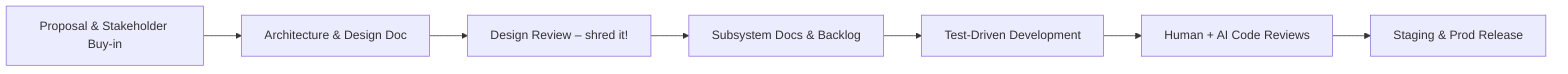 flowchart LR
  A[Proposal & Stakeholder Buy-in] --> B[Architecture & Design Doc]
  B --> C[Design Review – shred it!]
  C --> D[Subsystem Docs & Backlog]
  D --> E[Test-Driven Development]
  E --> F[Human + AI Code Reviews]
  F --> G[Staging & Prod Release]